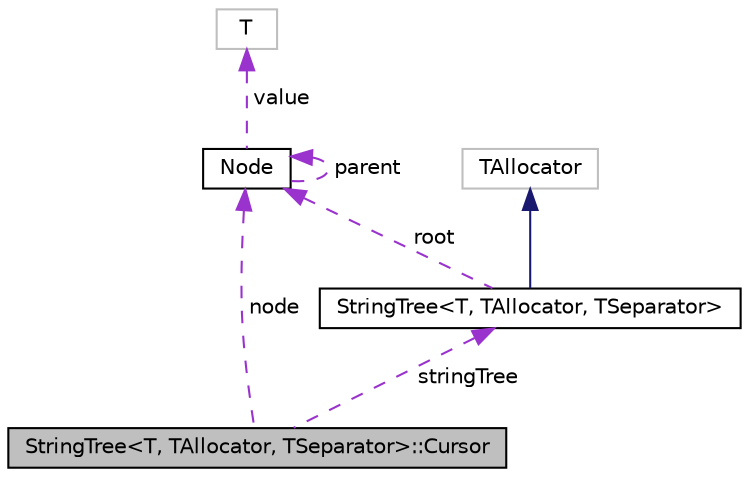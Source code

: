 digraph "StringTree&lt;T, TAllocator, TSeparator&gt;::Cursor"
{
  edge [fontname="Helvetica",fontsize="10",labelfontname="Helvetica",labelfontsize="10"];
  node [fontname="Helvetica",fontsize="10",shape=record];
  Node1 [label="StringTree\<T, TAllocator, TSeparator\>::Cursor",height=0.2,width=0.4,color="black", fillcolor="grey75", style="filled", fontcolor="black"];
  Node4 [label="StringTree\<T, TAllocator, TSeparator\>",height=0.2,width=0.4,color="black", fillcolor="white", style="filled",URL="$classaworx_1_1lib_1_1util_1_1StringTree.html"];
  Node2 -> Node1 [dir="back",color="darkorchid3",fontsize="10",style="dashed",label=" node" ,fontname="Helvetica"];
  Node2 -> Node2 [dir="back",color="darkorchid3",fontsize="10",style="dashed",label=" parent" ,fontname="Helvetica"];
  Node2 -> Node4 [dir="back",color="darkorchid3",fontsize="10",style="dashed",label=" root" ,fontname="Helvetica"];
  Node3 -> Node2 [dir="back",color="darkorchid3",fontsize="10",style="dashed",label=" value" ,fontname="Helvetica"];
  Node4 -> Node1 [dir="back",color="darkorchid3",fontsize="10",style="dashed",label=" stringTree" ,fontname="Helvetica"];
  Node5 -> Node4 [dir="back",color="midnightblue",fontsize="10",style="solid",fontname="Helvetica"];
  Node2 [label="Node",height=0.2,width=0.4,color="black", fillcolor="white", style="filled",URL="$classaworx_1_1lib_1_1util_1_1StringTree_1_1Node.html"];
  Node3 [label="T",height=0.2,width=0.4,color="grey75", fillcolor="white", style="filled"];
  Node5 [label="TAllocator",height=0.2,width=0.4,color="grey75", fillcolor="white", style="filled"];
}

